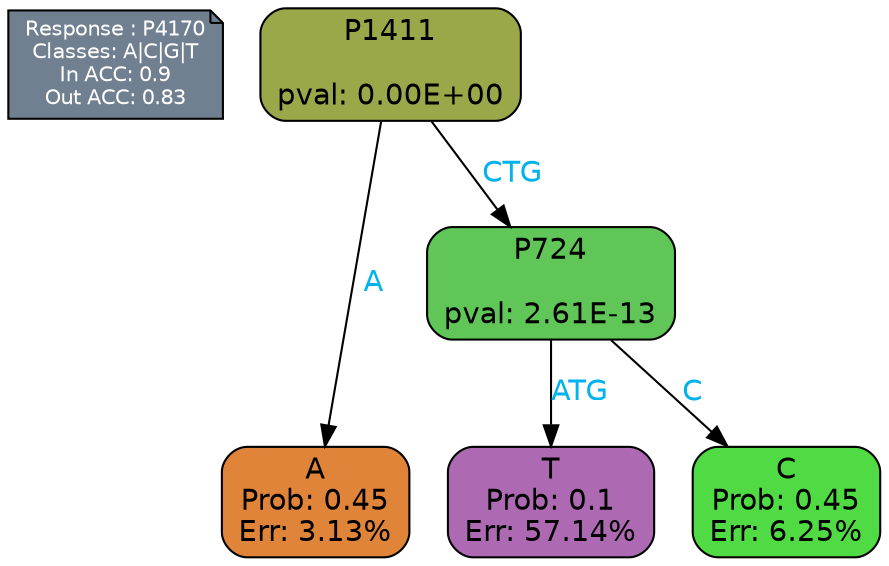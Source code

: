 digraph Tree {
node [shape=box, style="filled, rounded", color="black", fontname=helvetica] ;
graph [ranksep=equally, splines=polylines, bgcolor=transparent, dpi=600] ;
edge [fontname=helvetica] ;
LEGEND [label="Response : P4170
Classes: A|C|G|T
In ACC: 0.9
Out ACC: 0.83
",shape=note,align=left,style=filled,fillcolor="slategray",fontcolor="white",fontsize=10];1 [label="P1411

pval: 0.00E+00", fillcolor="#9aa849"] ;
2 [label="A
Prob: 0.45
Err: 3.13%", fillcolor="#e08439"] ;
3 [label="P724

pval: 2.61E-13", fillcolor="#60c657"] ;
4 [label="T
Prob: 0.1
Err: 57.14%", fillcolor="#ad6ab3"] ;
5 [label="C
Prob: 0.45
Err: 6.25%", fillcolor="#50da43"] ;
1 -> 2 [label="A",fontcolor=deepskyblue2] ;
1 -> 3 [label="CTG",fontcolor=deepskyblue2] ;
3 -> 4 [label="ATG",fontcolor=deepskyblue2] ;
3 -> 5 [label="C",fontcolor=deepskyblue2] ;
{rank = same; 2;4;5;}{rank = same; LEGEND;1;}}